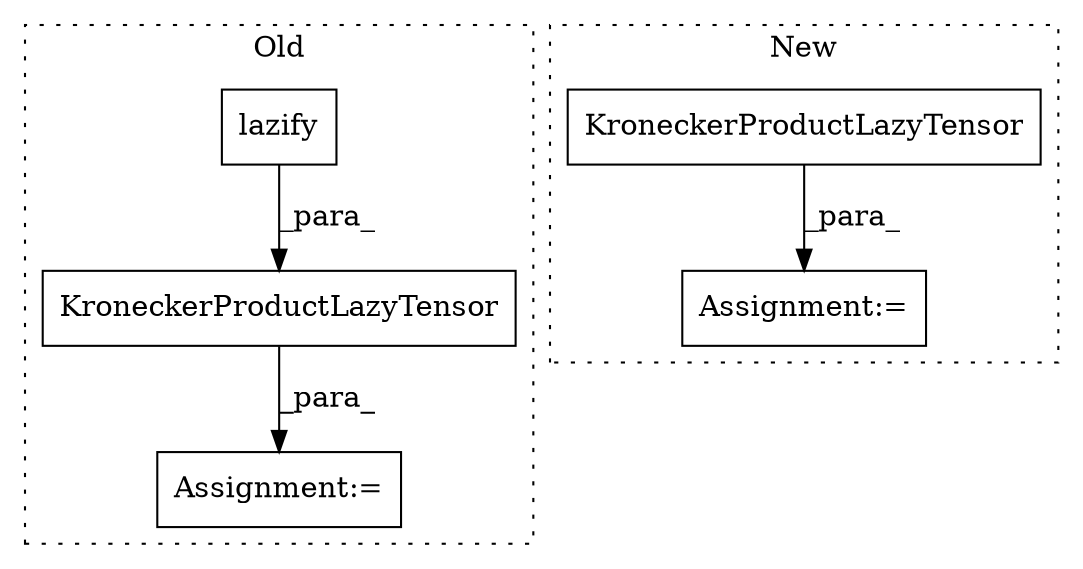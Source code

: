 digraph G {
subgraph cluster0 {
1 [label="lazify" a="32" s="6187,6207" l="7,1" shape="box"];
3 [label="KroneckerProductLazyTensor" a="32" s="6160,6230" l="27,1" shape="box"];
4 [label="Assignment:=" a="7" s="6433" l="1" shape="box"];
label = "Old";
style="dotted";
}
subgraph cluster1 {
2 [label="KroneckerProductLazyTensor" a="32" s="2527,2692" l="38,-5" shape="box"];
5 [label="Assignment:=" a="7" s="2526" l="1" shape="box"];
label = "New";
style="dotted";
}
1 -> 3 [label="_para_"];
2 -> 5 [label="_para_"];
3 -> 4 [label="_para_"];
}